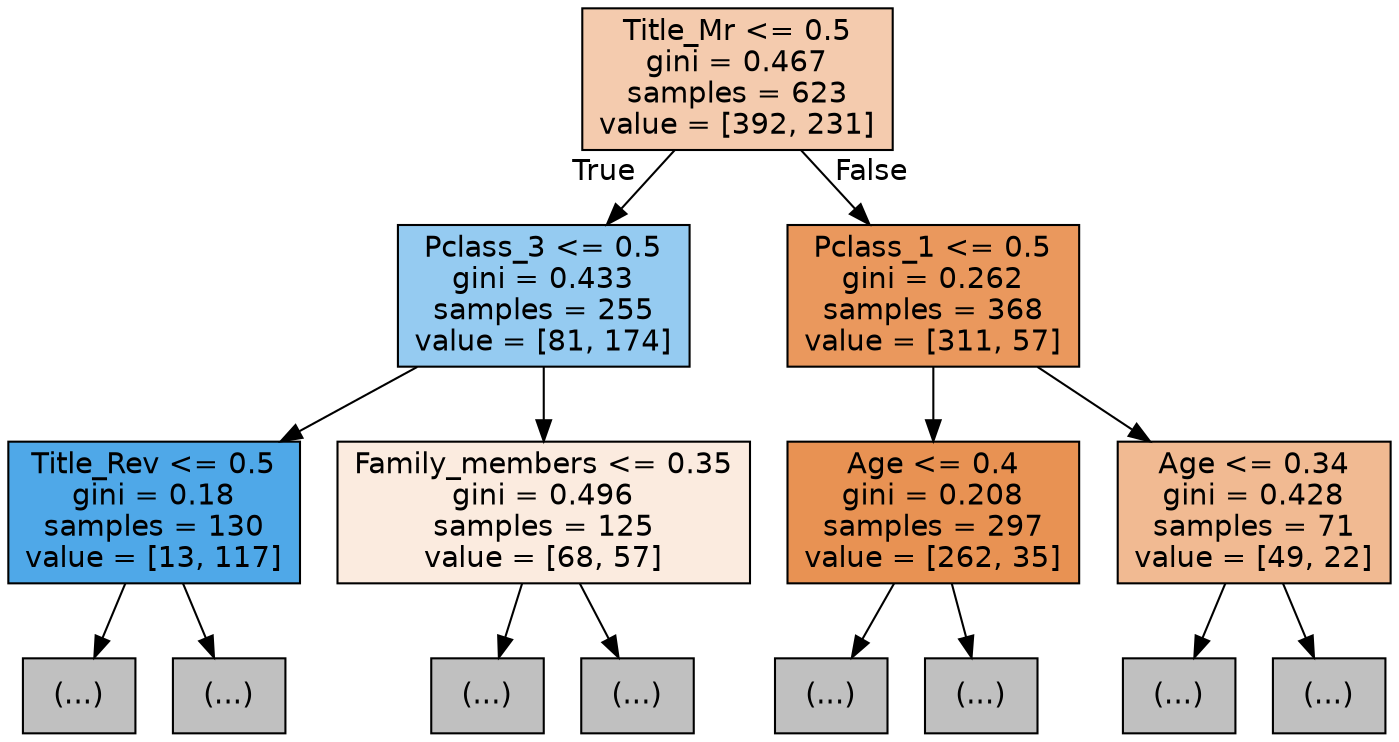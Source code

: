 digraph Tree {
node [shape=box, style="filled", color="black", fontname="helvetica"] ;
edge [fontname="helvetica"] ;
0 [label="Title_Mr <= 0.5\ngini = 0.467\nsamples = 623\nvalue = [392, 231]", fillcolor="#f4cbae"] ;
1 [label="Pclass_3 <= 0.5\ngini = 0.433\nsamples = 255\nvalue = [81, 174]", fillcolor="#95cbf1"] ;
0 -> 1 [labeldistance=2.5, labelangle=45, headlabel="True"] ;
2 [label="Title_Rev <= 0.5\ngini = 0.18\nsamples = 130\nvalue = [13, 117]", fillcolor="#4fa8e8"] ;
1 -> 2 ;
3 [label="(...)", fillcolor="#C0C0C0"] ;
2 -> 3 ;
42 [label="(...)", fillcolor="#C0C0C0"] ;
2 -> 42 ;
43 [label="Family_members <= 0.35\ngini = 0.496\nsamples = 125\nvalue = [68, 57]", fillcolor="#fbebdf"] ;
1 -> 43 ;
44 [label="(...)", fillcolor="#C0C0C0"] ;
43 -> 44 ;
119 [label="(...)", fillcolor="#C0C0C0"] ;
43 -> 119 ;
130 [label="Pclass_1 <= 0.5\ngini = 0.262\nsamples = 368\nvalue = [311, 57]", fillcolor="#ea985d"] ;
0 -> 130 [labeldistance=2.5, labelangle=-45, headlabel="False"] ;
131 [label="Age <= 0.4\ngini = 0.208\nsamples = 297\nvalue = [262, 35]", fillcolor="#e89253"] ;
130 -> 131 ;
132 [label="(...)", fillcolor="#C0C0C0"] ;
131 -> 132 ;
229 [label="(...)", fillcolor="#C0C0C0"] ;
131 -> 229 ;
254 [label="Age <= 0.34\ngini = 0.428\nsamples = 71\nvalue = [49, 22]", fillcolor="#f1ba92"] ;
130 -> 254 ;
255 [label="(...)", fillcolor="#C0C0C0"] ;
254 -> 255 ;
260 [label="(...)", fillcolor="#C0C0C0"] ;
254 -> 260 ;
}